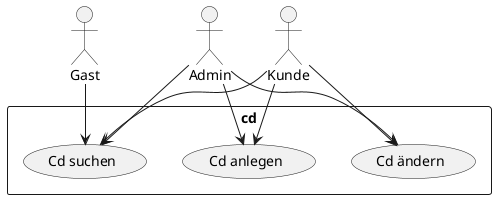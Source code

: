 ' Copyright (C) 2019 - present Juergen Zimmermann, Hochschule Karlsruhe
'
' This program is free software: you can redistribute it and/or modify
' it under the terms of the GNU General Public License as published by
' the Free Software Foundation, either version 3 of the License, or
' (at your option) any later version.
'
' This program is distributed in the hope that it will be useful,
' but WITHOUT ANY WARRANTY; without even the implied warranty of
' MERCHANTABILITY or FITNESS FOR A PARTICULAR PURPOSE.  See the
' GNU General Public License for more details.
'
' You should have received a copy of the GNU General Public License
' along with this program.  If not, see <https://www.gnu.org/licenses/>.

' Preview durch <Alt>d

@startuml Use Cases

actor Gast
actor Admin
actor Kunde

rectangle cd {
    Gast --> (Cd suchen)
    Admin --> (Cd suchen)
    Admin --> (Cd anlegen)
    Admin --> (Cd ändern)
    Kunde --> (Cd suchen)
    Kunde --> (Cd anlegen)
    Kunde --> (Cd ändern)
}


@enduml

